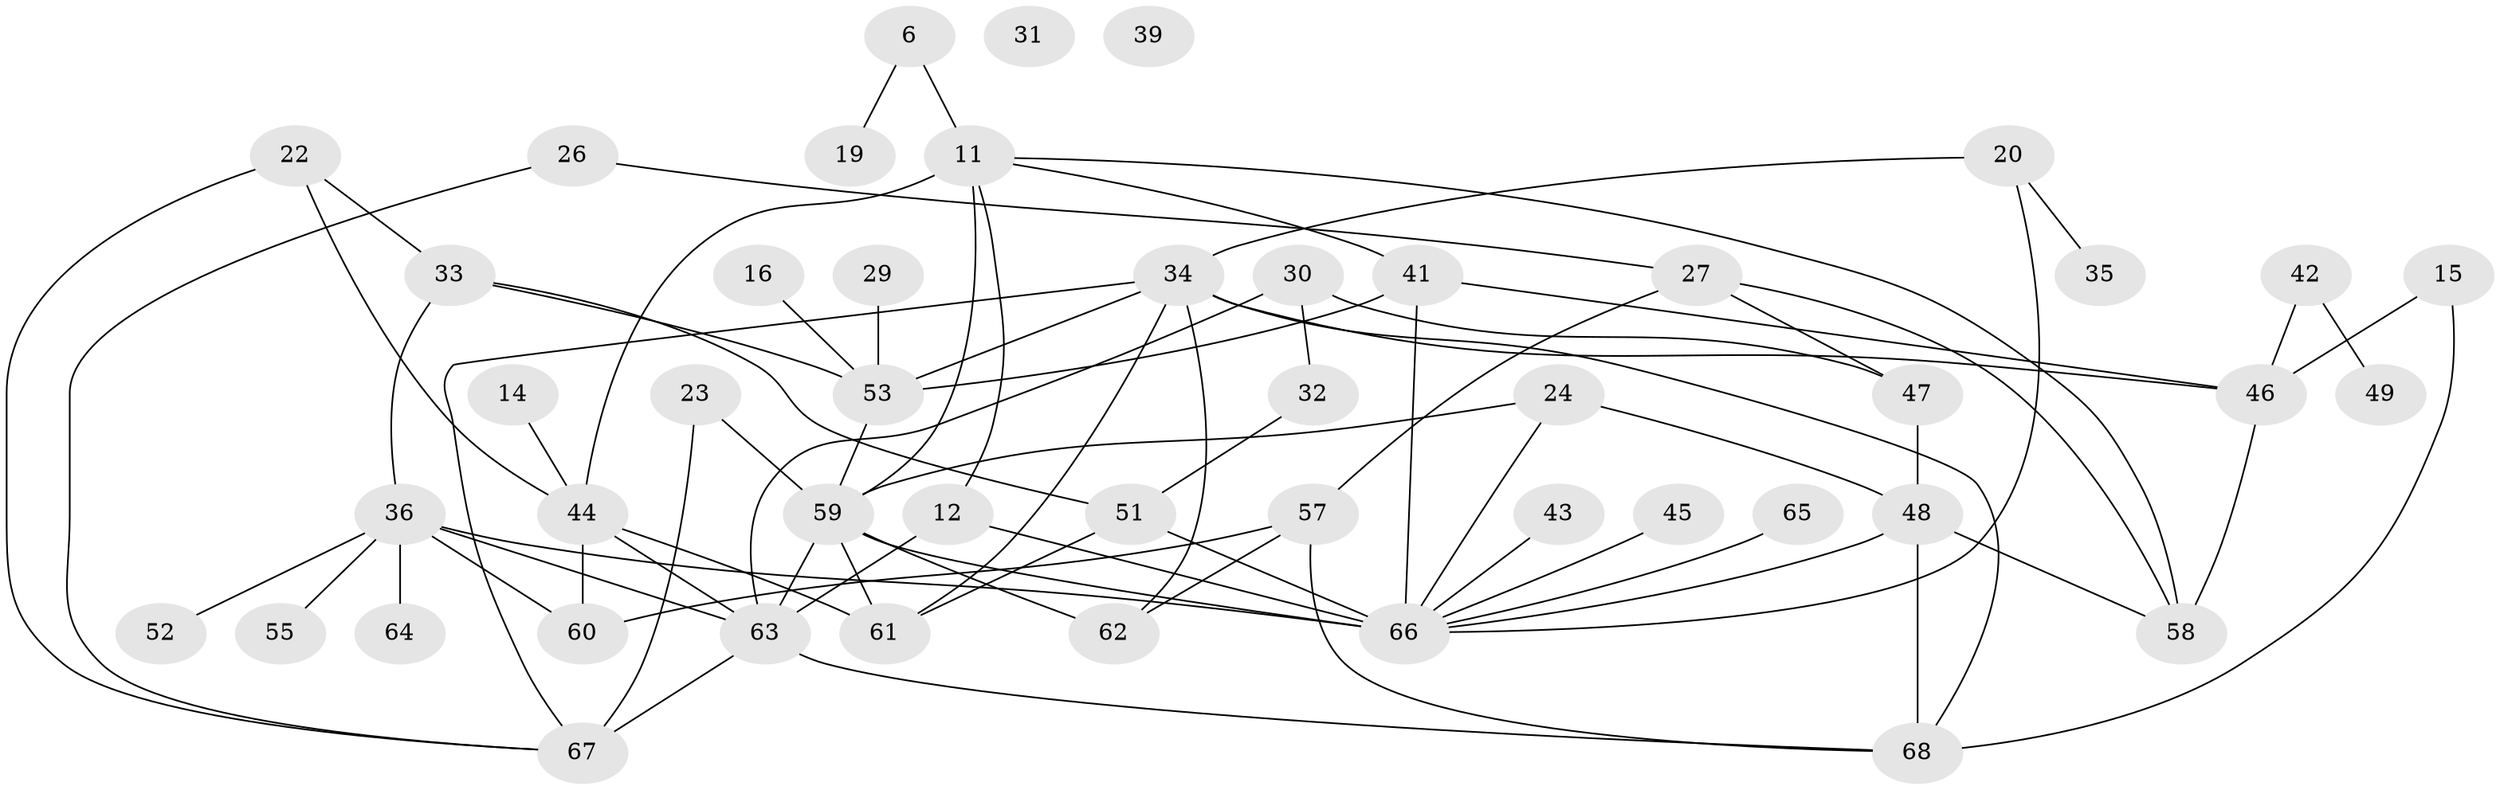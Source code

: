 // original degree distribution, {4: 0.25, 3: 0.17647058823529413, 2: 0.1323529411764706, 5: 0.1323529411764706, 8: 0.014705882352941176, 1: 0.17647058823529413, 7: 0.014705882352941176, 0: 0.029411764705882353, 6: 0.07352941176470588}
// Generated by graph-tools (version 1.1) at 2025/42/03/04/25 21:42:30]
// undirected, 47 vertices, 77 edges
graph export_dot {
graph [start="1"]
  node [color=gray90,style=filled];
  6;
  11;
  12;
  14;
  15;
  16;
  19;
  20;
  22;
  23;
  24 [super="+10"];
  26;
  27;
  29;
  30;
  31;
  32;
  33;
  34 [super="+13+9"];
  35;
  36 [super="+2+18"];
  39;
  41;
  42;
  43;
  44 [super="+28"];
  45;
  46;
  47;
  48;
  49;
  51;
  52;
  53;
  55;
  57;
  58;
  59 [super="+37+38"];
  60;
  61 [super="+25"];
  62 [super="+5"];
  63 [super="+8"];
  64;
  65;
  66 [super="+40+56"];
  67 [super="+7"];
  68 [super="+17"];
  6 -- 11;
  6 -- 19;
  11 -- 12;
  11 -- 41;
  11 -- 44 [weight=2];
  11 -- 58;
  11 -- 59 [weight=2];
  12 -- 66 [weight=2];
  12 -- 63;
  14 -- 44;
  15 -- 46;
  15 -- 68;
  16 -- 53;
  20 -- 34;
  20 -- 35;
  20 -- 66 [weight=2];
  22 -- 33;
  22 -- 44;
  22 -- 67;
  23 -- 59 [weight=3];
  23 -- 67 [weight=2];
  24 -- 48;
  24 -- 59;
  24 -- 66;
  26 -- 27;
  26 -- 67;
  27 -- 47;
  27 -- 57;
  27 -- 58;
  29 -- 53;
  30 -- 32;
  30 -- 47;
  30 -- 63;
  32 -- 51;
  33 -- 51;
  33 -- 53;
  33 -- 36;
  34 -- 67;
  34 -- 62;
  34 -- 53;
  34 -- 61;
  34 -- 46;
  34 -- 68;
  36 -- 55;
  36 -- 60;
  36 -- 66;
  36 -- 63;
  36 -- 64;
  36 -- 52;
  41 -- 46;
  41 -- 53;
  41 -- 66;
  42 -- 46;
  42 -- 49;
  43 -- 66;
  44 -- 60;
  44 -- 61 [weight=2];
  44 -- 63;
  45 -- 66;
  46 -- 58;
  47 -- 48;
  48 -- 58;
  48 -- 68;
  48 -- 66;
  51 -- 66 [weight=2];
  51 -- 61;
  53 -- 59;
  57 -- 60;
  57 -- 62;
  57 -- 68;
  59 -- 66 [weight=4];
  59 -- 61 [weight=2];
  59 -- 62 [weight=2];
  59 -- 63;
  63 -- 67;
  63 -- 68;
  65 -- 66;
}
